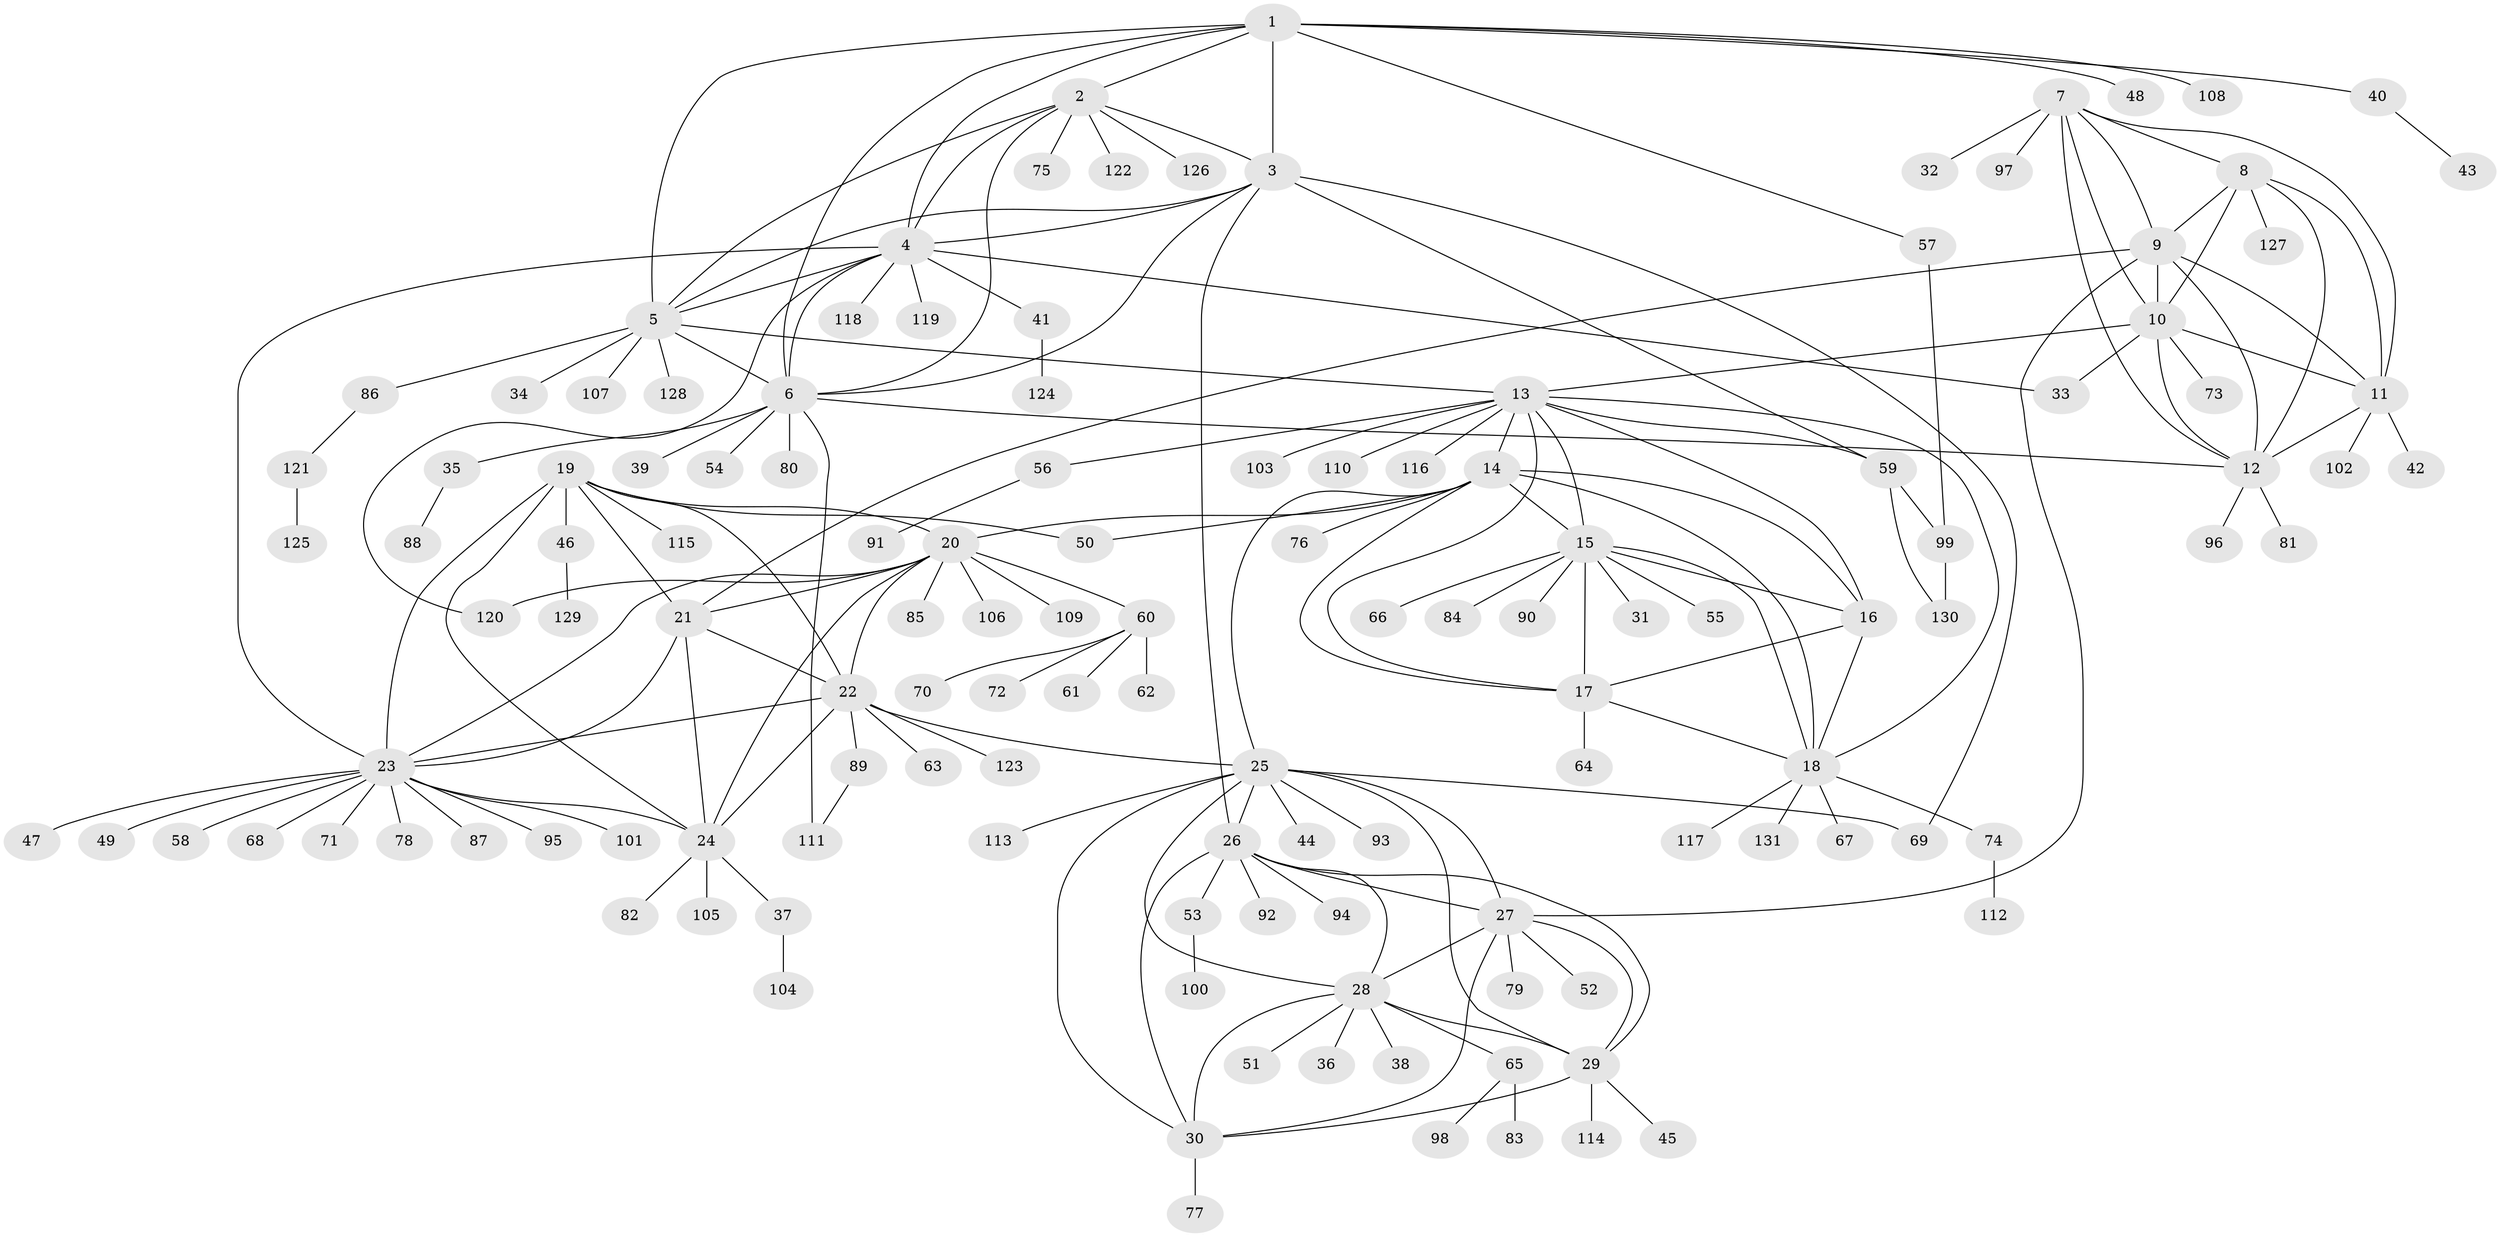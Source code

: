 // coarse degree distribution, {12: 0.015384615384615385, 6: 0.07692307692307693, 4: 0.015384615384615385, 7: 0.07692307692307693, 5: 0.015384615384615385, 13: 0.015384615384615385, 8: 0.015384615384615385, 3: 0.03076923076923077, 9: 0.015384615384615385, 1: 0.6461538461538462, 2: 0.07692307692307693}
// Generated by graph-tools (version 1.1) at 2025/19/03/04/25 18:19:28]
// undirected, 131 vertices, 194 edges
graph export_dot {
graph [start="1"]
  node [color=gray90,style=filled];
  1;
  2;
  3;
  4;
  5;
  6;
  7;
  8;
  9;
  10;
  11;
  12;
  13;
  14;
  15;
  16;
  17;
  18;
  19;
  20;
  21;
  22;
  23;
  24;
  25;
  26;
  27;
  28;
  29;
  30;
  31;
  32;
  33;
  34;
  35;
  36;
  37;
  38;
  39;
  40;
  41;
  42;
  43;
  44;
  45;
  46;
  47;
  48;
  49;
  50;
  51;
  52;
  53;
  54;
  55;
  56;
  57;
  58;
  59;
  60;
  61;
  62;
  63;
  64;
  65;
  66;
  67;
  68;
  69;
  70;
  71;
  72;
  73;
  74;
  75;
  76;
  77;
  78;
  79;
  80;
  81;
  82;
  83;
  84;
  85;
  86;
  87;
  88;
  89;
  90;
  91;
  92;
  93;
  94;
  95;
  96;
  97;
  98;
  99;
  100;
  101;
  102;
  103;
  104;
  105;
  106;
  107;
  108;
  109;
  110;
  111;
  112;
  113;
  114;
  115;
  116;
  117;
  118;
  119;
  120;
  121;
  122;
  123;
  124;
  125;
  126;
  127;
  128;
  129;
  130;
  131;
  1 -- 2;
  1 -- 3;
  1 -- 4;
  1 -- 5;
  1 -- 6;
  1 -- 40;
  1 -- 48;
  1 -- 57;
  1 -- 108;
  2 -- 3;
  2 -- 4;
  2 -- 5;
  2 -- 6;
  2 -- 75;
  2 -- 122;
  2 -- 126;
  3 -- 4;
  3 -- 5;
  3 -- 6;
  3 -- 26;
  3 -- 59;
  3 -- 69;
  4 -- 5;
  4 -- 6;
  4 -- 23;
  4 -- 33;
  4 -- 41;
  4 -- 118;
  4 -- 119;
  4 -- 120;
  5 -- 6;
  5 -- 13;
  5 -- 34;
  5 -- 86;
  5 -- 107;
  5 -- 128;
  6 -- 12;
  6 -- 35;
  6 -- 39;
  6 -- 54;
  6 -- 80;
  6 -- 111;
  7 -- 8;
  7 -- 9;
  7 -- 10;
  7 -- 11;
  7 -- 12;
  7 -- 32;
  7 -- 97;
  8 -- 9;
  8 -- 10;
  8 -- 11;
  8 -- 12;
  8 -- 127;
  9 -- 10;
  9 -- 11;
  9 -- 12;
  9 -- 21;
  9 -- 27;
  10 -- 11;
  10 -- 12;
  10 -- 13;
  10 -- 33;
  10 -- 73;
  11 -- 12;
  11 -- 42;
  11 -- 102;
  12 -- 81;
  12 -- 96;
  13 -- 14;
  13 -- 15;
  13 -- 16;
  13 -- 17;
  13 -- 18;
  13 -- 56;
  13 -- 59;
  13 -- 103;
  13 -- 110;
  13 -- 116;
  14 -- 15;
  14 -- 16;
  14 -- 17;
  14 -- 18;
  14 -- 20;
  14 -- 25;
  14 -- 50;
  14 -- 76;
  15 -- 16;
  15 -- 17;
  15 -- 18;
  15 -- 31;
  15 -- 55;
  15 -- 66;
  15 -- 84;
  15 -- 90;
  16 -- 17;
  16 -- 18;
  17 -- 18;
  17 -- 64;
  18 -- 67;
  18 -- 74;
  18 -- 117;
  18 -- 131;
  19 -- 20;
  19 -- 21;
  19 -- 22;
  19 -- 23;
  19 -- 24;
  19 -- 46;
  19 -- 50;
  19 -- 115;
  20 -- 21;
  20 -- 22;
  20 -- 23;
  20 -- 24;
  20 -- 60;
  20 -- 85;
  20 -- 106;
  20 -- 109;
  20 -- 120;
  21 -- 22;
  21 -- 23;
  21 -- 24;
  22 -- 23;
  22 -- 24;
  22 -- 25;
  22 -- 63;
  22 -- 89;
  22 -- 123;
  23 -- 24;
  23 -- 47;
  23 -- 49;
  23 -- 58;
  23 -- 68;
  23 -- 71;
  23 -- 78;
  23 -- 87;
  23 -- 95;
  23 -- 101;
  24 -- 37;
  24 -- 82;
  24 -- 105;
  25 -- 26;
  25 -- 27;
  25 -- 28;
  25 -- 29;
  25 -- 30;
  25 -- 44;
  25 -- 69;
  25 -- 93;
  25 -- 113;
  26 -- 27;
  26 -- 28;
  26 -- 29;
  26 -- 30;
  26 -- 53;
  26 -- 92;
  26 -- 94;
  27 -- 28;
  27 -- 29;
  27 -- 30;
  27 -- 52;
  27 -- 79;
  28 -- 29;
  28 -- 30;
  28 -- 36;
  28 -- 38;
  28 -- 51;
  28 -- 65;
  29 -- 30;
  29 -- 45;
  29 -- 114;
  30 -- 77;
  35 -- 88;
  37 -- 104;
  40 -- 43;
  41 -- 124;
  46 -- 129;
  53 -- 100;
  56 -- 91;
  57 -- 99;
  59 -- 99;
  59 -- 130;
  60 -- 61;
  60 -- 62;
  60 -- 70;
  60 -- 72;
  65 -- 83;
  65 -- 98;
  74 -- 112;
  86 -- 121;
  89 -- 111;
  99 -- 130;
  121 -- 125;
}
